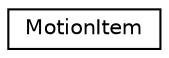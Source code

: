 digraph "Graphical Class Hierarchy"
{
  edge [fontname="Helvetica",fontsize="10",labelfontname="Helvetica",labelfontsize="10"];
  node [fontname="Helvetica",fontsize="10",shape=record];
  rankdir="LR";
  Node0 [label="MotionItem",height=0.2,width=0.4,color="black", fillcolor="white", style="filled",URL="$classMotionItem.html"];
}
